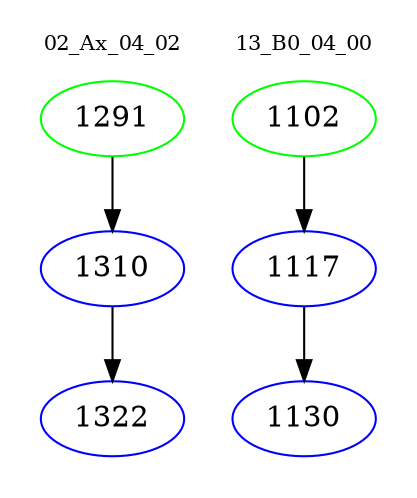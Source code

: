 digraph{
subgraph cluster_0 {
color = white
label = "02_Ax_04_02";
fontsize=10;
T0_1291 [label="1291", color="green"]
T0_1291 -> T0_1310 [color="black"]
T0_1310 [label="1310", color="blue"]
T0_1310 -> T0_1322 [color="black"]
T0_1322 [label="1322", color="blue"]
}
subgraph cluster_1 {
color = white
label = "13_B0_04_00";
fontsize=10;
T1_1102 [label="1102", color="green"]
T1_1102 -> T1_1117 [color="black"]
T1_1117 [label="1117", color="blue"]
T1_1117 -> T1_1130 [color="black"]
T1_1130 [label="1130", color="blue"]
}
}
